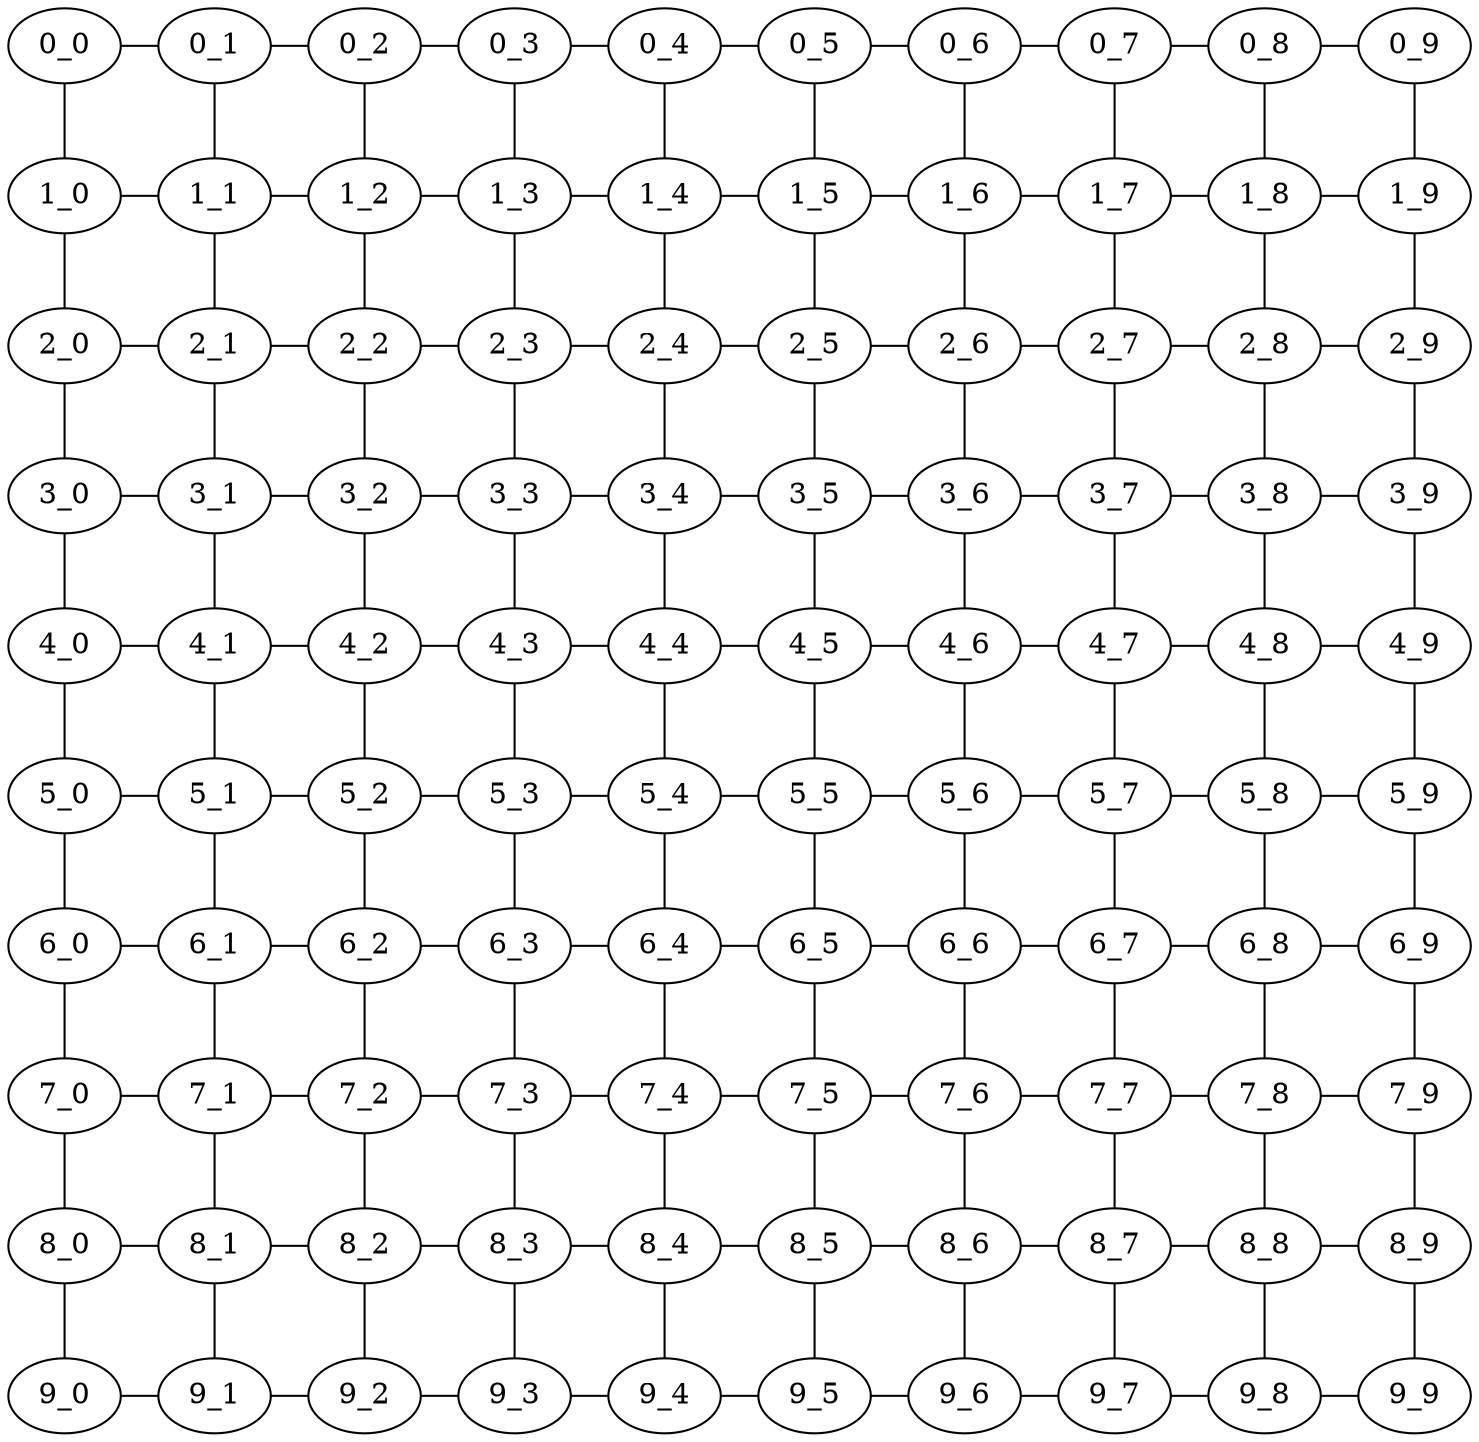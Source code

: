 strict graph square {
	graph [bb="0,0,702,684",
		rank=same
	];
	node [label="\N"];
	subgraph level_0 {
		graph [rank=same];
		"0_0"		 [height=0.5,
			pos="27,666",
			width=0.75];
		"0_1"		 [height=0.5,
			pos="99,666",
			width=0.75];
		"0_2"		 [height=0.5,
			pos="171,666",
			width=0.75];
		"0_3"		 [height=0.5,
			pos="243,666",
			width=0.75];
		"0_4"		 [height=0.5,
			pos="315,666",
			width=0.75];
		"0_5"		 [height=0.5,
			pos="387,666",
			width=0.75];
		"0_6"		 [height=0.5,
			pos="459,666",
			width=0.75];
		"0_7"		 [height=0.5,
			pos="531,666",
			width=0.75];
		"0_8"		 [height=0.5,
			pos="603,666",
			width=0.75];
		"0_9"		 [height=0.5,
			pos="675,666",
			width=0.75];
	}
	subgraph level_1 {
		graph [rank=same];
		"1_0"		 [height=0.5,
			pos="27,594",
			width=0.75];
		"1_1"		 [height=0.5,
			pos="99,594",
			width=0.75];
		"1_2"		 [height=0.5,
			pos="171,594",
			width=0.75];
		"1_3"		 [height=0.5,
			pos="243,594",
			width=0.75];
		"1_4"		 [height=0.5,
			pos="315,594",
			width=0.75];
		"1_5"		 [height=0.5,
			pos="387,594",
			width=0.75];
		"1_6"		 [height=0.5,
			pos="459,594",
			width=0.75];
		"1_7"		 [height=0.5,
			pos="531,594",
			width=0.75];
		"1_8"		 [height=0.5,
			pos="603,594",
			width=0.75];
		"1_9"		 [height=0.5,
			pos="675,594",
			width=0.75];
	}
	subgraph level_2 {
		graph [rank=same];
		"2_0"		 [height=0.5,
			pos="27,522",
			width=0.75];
		"2_1"		 [height=0.5,
			pos="99,522",
			width=0.75];
		"2_2"		 [height=0.5,
			pos="171,522",
			width=0.75];
		"2_3"		 [height=0.5,
			pos="243,522",
			width=0.75];
		"2_4"		 [height=0.5,
			pos="315,522",
			width=0.75];
		"2_5"		 [height=0.5,
			pos="387,522",
			width=0.75];
		"2_6"		 [height=0.5,
			pos="459,522",
			width=0.75];
		"2_7"		 [height=0.5,
			pos="531,522",
			width=0.75];
		"2_8"		 [height=0.5,
			pos="603,522",
			width=0.75];
		"2_9"		 [height=0.5,
			pos="675,522",
			width=0.75];
	}
	subgraph level_3 {
		graph [rank=same];
		"3_0"		 [height=0.5,
			pos="27,450",
			width=0.75];
		"3_1"		 [height=0.5,
			pos="99,450",
			width=0.75];
		"3_2"		 [height=0.5,
			pos="171,450",
			width=0.75];
		"3_3"		 [height=0.5,
			pos="243,450",
			width=0.75];
		"3_4"		 [height=0.5,
			pos="315,450",
			width=0.75];
		"3_5"		 [height=0.5,
			pos="387,450",
			width=0.75];
		"3_6"		 [height=0.5,
			pos="459,450",
			width=0.75];
		"3_7"		 [height=0.5,
			pos="531,450",
			width=0.75];
		"3_8"		 [height=0.5,
			pos="603,450",
			width=0.75];
		"3_9"		 [height=0.5,
			pos="675,450",
			width=0.75];
	}
	subgraph level_4 {
		graph [rank=same];
		"4_0"		 [height=0.5,
			pos="27,378",
			width=0.75];
		"4_1"		 [height=0.5,
			pos="99,378",
			width=0.75];
		"4_2"		 [height=0.5,
			pos="171,378",
			width=0.75];
		"4_3"		 [height=0.5,
			pos="243,378",
			width=0.75];
		"4_4"		 [height=0.5,
			pos="315,378",
			width=0.75];
		"4_5"		 [height=0.5,
			pos="387,378",
			width=0.75];
		"4_6"		 [height=0.5,
			pos="459,378",
			width=0.75];
		"4_7"		 [height=0.5,
			pos="531,378",
			width=0.75];
		"4_8"		 [height=0.5,
			pos="603,378",
			width=0.75];
		"4_9"		 [height=0.5,
			pos="675,378",
			width=0.75];
	}
	subgraph level_5 {
		graph [rank=same];
		"5_0"		 [height=0.5,
			pos="27,306",
			width=0.75];
		"5_1"		 [height=0.5,
			pos="99,306",
			width=0.75];
		"5_2"		 [height=0.5,
			pos="171,306",
			width=0.75];
		"5_3"		 [height=0.5,
			pos="243,306",
			width=0.75];
		"5_4"		 [height=0.5,
			pos="315,306",
			width=0.75];
		"5_5"		 [height=0.5,
			pos="387,306",
			width=0.75];
		"5_6"		 [height=0.5,
			pos="459,306",
			width=0.75];
		"5_7"		 [height=0.5,
			pos="531,306",
			width=0.75];
		"5_8"		 [height=0.5,
			pos="603,306",
			width=0.75];
		"5_9"		 [height=0.5,
			pos="675,306",
			width=0.75];
	}
	subgraph level_6 {
		graph [rank=same];
		"6_0"		 [height=0.5,
			pos="27,234",
			width=0.75];
		"6_1"		 [height=0.5,
			pos="99,234",
			width=0.75];
		"6_2"		 [height=0.5,
			pos="171,234",
			width=0.75];
		"6_3"		 [height=0.5,
			pos="243,234",
			width=0.75];
		"6_4"		 [height=0.5,
			pos="315,234",
			width=0.75];
		"6_5"		 [height=0.5,
			pos="387,234",
			width=0.75];
		"6_6"		 [height=0.5,
			pos="459,234",
			width=0.75];
		"6_7"		 [height=0.5,
			pos="531,234",
			width=0.75];
		"6_8"		 [height=0.5,
			pos="603,234",
			width=0.75];
		"6_9"		 [height=0.5,
			pos="675,234",
			width=0.75];
	}
	subgraph level_7 {
		graph [rank=same];
		"7_0"		 [height=0.5,
			pos="27,162",
			width=0.75];
		"7_1"		 [height=0.5,
			pos="99,162",
			width=0.75];
		"7_2"		 [height=0.5,
			pos="171,162",
			width=0.75];
		"7_3"		 [height=0.5,
			pos="243,162",
			width=0.75];
		"7_4"		 [height=0.5,
			pos="315,162",
			width=0.75];
		"7_5"		 [height=0.5,
			pos="387,162",
			width=0.75];
		"7_6"		 [height=0.5,
			pos="459,162",
			width=0.75];
		"7_7"		 [height=0.5,
			pos="531,162",
			width=0.75];
		"7_8"		 [height=0.5,
			pos="603,162",
			width=0.75];
		"7_9"		 [height=0.5,
			pos="675,162",
			width=0.75];
	}
	subgraph level_8 {
		graph [rank=same];
		"8_0"		 [height=0.5,
			pos="27,90",
			width=0.75];
		"8_1"		 [height=0.5,
			pos="99,90",
			width=0.75];
		"8_2"		 [height=0.5,
			pos="171,90",
			width=0.75];
		"8_3"		 [height=0.5,
			pos="243,90",
			width=0.75];
		"8_4"		 [height=0.5,
			pos="315,90",
			width=0.75];
		"8_5"		 [height=0.5,
			pos="387,90",
			width=0.75];
		"8_6"		 [height=0.5,
			pos="459,90",
			width=0.75];
		"8_7"		 [height=0.5,
			pos="531,90",
			width=0.75];
		"8_8"		 [height=0.5,
			pos="603,90",
			width=0.75];
		"8_9"		 [height=0.5,
			pos="675,90",
			width=0.75];
	}
	subgraph level_9 {
		graph [rank=same];
		"9_0"		 [height=0.5,
			pos="27,18",
			width=0.75];
		"9_1"		 [height=0.5,
			pos="99,18",
			width=0.75];
		"9_2"		 [height=0.5,
			pos="171,18",
			width=0.75];
		"9_3"		 [height=0.5,
			pos="243,18",
			width=0.75];
		"9_4"		 [height=0.5,
			pos="315,18",
			width=0.75];
		"9_5"		 [height=0.5,
			pos="387,18",
			width=0.75];
		"9_6"		 [height=0.5,
			pos="459,18",
			width=0.75];
		"9_7"		 [height=0.5,
			pos="531,18",
			width=0.75];
		"9_8"		 [height=0.5,
			pos="603,18",
			width=0.75];
		"9_9"		 [height=0.5,
			pos="675,18",
			width=0.75];
	}
	"0_0" -- "0_1"	 [pos="54,666 59.977,666 65.953,666 71.93,666"];
	"0_0" -- "1_0"	 [pos="27,647.83 27,637 27,623.29 27,612.41"];
	"0_1" -- "0_2"	 [pos="126,666 131.98,666 137.95,666 143.93,666"];
	"0_1" -- "1_1"	 [pos="99,647.83 99,637 99,623.29 99,612.41"];
	"0_2" -- "0_3"	 [pos="198,666 203.98,666 209.95,666 215.93,666"];
	"0_2" -- "1_2"	 [pos="171,647.83 171,637 171,623.29 171,612.41"];
	"0_3" -- "0_4"	 [pos="270,666 275.98,666 281.95,666 287.93,666"];
	"0_3" -- "1_3"	 [pos="243,647.83 243,637 243,623.29 243,612.41"];
	"0_4" -- "0_5"	 [pos="342,666 347.98,666 353.95,666 359.93,666"];
	"0_4" -- "1_4"	 [pos="315,647.83 315,637 315,623.29 315,612.41"];
	"0_5" -- "0_6"	 [pos="414,666 419.98,666 425.95,666 431.93,666"];
	"0_5" -- "1_5"	 [pos="387,647.83 387,637 387,623.29 387,612.41"];
	"0_6" -- "0_7"	 [pos="486,666 491.98,666 497.95,666 503.93,666"];
	"0_6" -- "1_6"	 [pos="459,647.83 459,637 459,623.29 459,612.41"];
	"0_7" -- "0_8"	 [pos="558,666 563.98,666 569.95,666 575.93,666"];
	"0_7" -- "1_7"	 [pos="531,647.83 531,637 531,623.29 531,612.41"];
	"0_8" -- "0_9"	 [pos="630,666 635.98,666 641.95,666 647.93,666"];
	"0_8" -- "1_8"	 [pos="603,647.83 603,637 603,623.29 603,612.41"];
	"0_9" -- "1_9"	 [pos="675,647.83 675,637 675,623.29 675,612.41"];
	"1_0" -- "1_1"	 [pos="54,594 59.977,594 65.953,594 71.93,594"];
	"1_0" -- "2_0"	 [pos="27,575.83 27,565 27,551.29 27,540.41"];
	"1_1" -- "1_2"	 [pos="126,594 131.98,594 137.95,594 143.93,594"];
	"1_1" -- "2_1"	 [pos="99,575.83 99,565 99,551.29 99,540.41"];
	"1_2" -- "1_3"	 [pos="198,594 203.98,594 209.95,594 215.93,594"];
	"1_2" -- "2_2"	 [pos="171,575.83 171,565 171,551.29 171,540.41"];
	"1_3" -- "1_4"	 [pos="270,594 275.98,594 281.95,594 287.93,594"];
	"1_3" -- "2_3"	 [pos="243,575.83 243,565 243,551.29 243,540.41"];
	"1_4" -- "1_5"	 [pos="342,594 347.98,594 353.95,594 359.93,594"];
	"1_4" -- "2_4"	 [pos="315,575.83 315,565 315,551.29 315,540.41"];
	"1_5" -- "1_6"	 [pos="414,594 419.98,594 425.95,594 431.93,594"];
	"1_5" -- "2_5"	 [pos="387,575.83 387,565 387,551.29 387,540.41"];
	"1_6" -- "1_7"	 [pos="486,594 491.98,594 497.95,594 503.93,594"];
	"1_6" -- "2_6"	 [pos="459,575.83 459,565 459,551.29 459,540.41"];
	"1_7" -- "1_8"	 [pos="558,594 563.98,594 569.95,594 575.93,594"];
	"1_7" -- "2_7"	 [pos="531,575.83 531,565 531,551.29 531,540.41"];
	"1_8" -- "1_9"	 [pos="630,594 635.98,594 641.95,594 647.93,594"];
	"1_8" -- "2_8"	 [pos="603,575.83 603,565 603,551.29 603,540.41"];
	"1_9" -- "2_9"	 [pos="675,575.83 675,565 675,551.29 675,540.41"];
	"2_0" -- "2_1"	 [pos="54,522 59.977,522 65.953,522 71.93,522"];
	"2_0" -- "3_0"	 [pos="27,503.83 27,493 27,479.29 27,468.41"];
	"2_1" -- "2_2"	 [pos="126,522 131.98,522 137.95,522 143.93,522"];
	"2_1" -- "3_1"	 [pos="99,503.83 99,493 99,479.29 99,468.41"];
	"2_2" -- "2_3"	 [pos="198,522 203.98,522 209.95,522 215.93,522"];
	"2_2" -- "3_2"	 [pos="171,503.83 171,493 171,479.29 171,468.41"];
	"2_3" -- "2_4"	 [pos="270,522 275.98,522 281.95,522 287.93,522"];
	"2_3" -- "3_3"	 [pos="243,503.83 243,493 243,479.29 243,468.41"];
	"2_4" -- "2_5"	 [pos="342,522 347.98,522 353.95,522 359.93,522"];
	"2_4" -- "3_4"	 [pos="315,503.83 315,493 315,479.29 315,468.41"];
	"2_5" -- "2_6"	 [pos="414,522 419.98,522 425.95,522 431.93,522"];
	"2_5" -- "3_5"	 [pos="387,503.83 387,493 387,479.29 387,468.41"];
	"2_6" -- "2_7"	 [pos="486,522 491.98,522 497.95,522 503.93,522"];
	"2_6" -- "3_6"	 [pos="459,503.83 459,493 459,479.29 459,468.41"];
	"2_7" -- "2_8"	 [pos="558,522 563.98,522 569.95,522 575.93,522"];
	"2_7" -- "3_7"	 [pos="531,503.83 531,493 531,479.29 531,468.41"];
	"2_8" -- "2_9"	 [pos="630,522 635.98,522 641.95,522 647.93,522"];
	"2_8" -- "3_8"	 [pos="603,503.83 603,493 603,479.29 603,468.41"];
	"2_9" -- "3_9"	 [pos="675,503.83 675,493 675,479.29 675,468.41"];
	"3_0" -- "3_1"	 [pos="54,450 59.977,450 65.953,450 71.93,450"];
	"3_0" -- "4_0"	 [pos="27,431.83 27,421 27,407.29 27,396.41"];
	"3_1" -- "3_2"	 [pos="126,450 131.98,450 137.95,450 143.93,450"];
	"3_1" -- "4_1"	 [pos="99,431.83 99,421 99,407.29 99,396.41"];
	"3_2" -- "3_3"	 [pos="198,450 203.98,450 209.95,450 215.93,450"];
	"3_2" -- "4_2"	 [pos="171,431.83 171,421 171,407.29 171,396.41"];
	"3_3" -- "3_4"	 [pos="270,450 275.98,450 281.95,450 287.93,450"];
	"3_3" -- "4_3"	 [pos="243,431.83 243,421 243,407.29 243,396.41"];
	"3_4" -- "3_5"	 [pos="342,450 347.98,450 353.95,450 359.93,450"];
	"3_4" -- "4_4"	 [pos="315,431.83 315,421 315,407.29 315,396.41"];
	"3_5" -- "3_6"	 [pos="414,450 419.98,450 425.95,450 431.93,450"];
	"3_5" -- "4_5"	 [pos="387,431.83 387,421 387,407.29 387,396.41"];
	"3_6" -- "3_7"	 [pos="486,450 491.98,450 497.95,450 503.93,450"];
	"3_6" -- "4_6"	 [pos="459,431.83 459,421 459,407.29 459,396.41"];
	"3_7" -- "3_8"	 [pos="558,450 563.98,450 569.95,450 575.93,450"];
	"3_7" -- "4_7"	 [pos="531,431.83 531,421 531,407.29 531,396.41"];
	"3_8" -- "3_9"	 [pos="630,450 635.98,450 641.95,450 647.93,450"];
	"3_8" -- "4_8"	 [pos="603,431.83 603,421 603,407.29 603,396.41"];
	"3_9" -- "4_9"	 [pos="675,431.83 675,421 675,407.29 675,396.41"];
	"4_0" -- "4_1"	 [pos="54,378 59.977,378 65.953,378 71.93,378"];
	"4_0" -- "5_0"	 [pos="27,359.83 27,349 27,335.29 27,324.41"];
	"4_1" -- "4_2"	 [pos="126,378 131.98,378 137.95,378 143.93,378"];
	"4_1" -- "5_1"	 [pos="99,359.83 99,349 99,335.29 99,324.41"];
	"4_2" -- "4_3"	 [pos="198,378 203.98,378 209.95,378 215.93,378"];
	"4_2" -- "5_2"	 [pos="171,359.83 171,349 171,335.29 171,324.41"];
	"4_3" -- "4_4"	 [pos="270,378 275.98,378 281.95,378 287.93,378"];
	"4_3" -- "5_3"	 [pos="243,359.83 243,349 243,335.29 243,324.41"];
	"4_4" -- "4_5"	 [pos="342,378 347.98,378 353.95,378 359.93,378"];
	"4_4" -- "5_4"	 [pos="315,359.83 315,349 315,335.29 315,324.41"];
	"4_5" -- "4_6"	 [pos="414,378 419.98,378 425.95,378 431.93,378"];
	"4_5" -- "5_5"	 [pos="387,359.83 387,349 387,335.29 387,324.41"];
	"4_6" -- "4_7"	 [pos="486,378 491.98,378 497.95,378 503.93,378"];
	"4_6" -- "5_6"	 [pos="459,359.83 459,349 459,335.29 459,324.41"];
	"4_7" -- "4_8"	 [pos="558,378 563.98,378 569.95,378 575.93,378"];
	"4_7" -- "5_7"	 [pos="531,359.83 531,349 531,335.29 531,324.41"];
	"4_8" -- "4_9"	 [pos="630,378 635.98,378 641.95,378 647.93,378"];
	"4_8" -- "5_8"	 [pos="603,359.83 603,349 603,335.29 603,324.41"];
	"4_9" -- "5_9"	 [pos="675,359.83 675,349 675,335.29 675,324.41"];
	"5_0" -- "5_1"	 [pos="54,306 59.977,306 65.953,306 71.93,306"];
	"5_0" -- "6_0"	 [pos="27,287.83 27,277 27,263.29 27,252.41"];
	"5_1" -- "5_2"	 [pos="126,306 131.98,306 137.95,306 143.93,306"];
	"5_1" -- "6_1"	 [pos="99,287.83 99,277 99,263.29 99,252.41"];
	"5_2" -- "5_3"	 [pos="198,306 203.98,306 209.95,306 215.93,306"];
	"5_2" -- "6_2"	 [pos="171,287.83 171,277 171,263.29 171,252.41"];
	"5_3" -- "5_4"	 [pos="270,306 275.98,306 281.95,306 287.93,306"];
	"5_3" -- "6_3"	 [pos="243,287.83 243,277 243,263.29 243,252.41"];
	"5_4" -- "5_5"	 [pos="342,306 347.98,306 353.95,306 359.93,306"];
	"5_4" -- "6_4"	 [pos="315,287.83 315,277 315,263.29 315,252.41"];
	"5_5" -- "5_6"	 [pos="414,306 419.98,306 425.95,306 431.93,306"];
	"5_5" -- "6_5"	 [pos="387,287.83 387,277 387,263.29 387,252.41"];
	"5_6" -- "5_7"	 [pos="486,306 491.98,306 497.95,306 503.93,306"];
	"5_6" -- "6_6"	 [pos="459,287.83 459,277 459,263.29 459,252.41"];
	"5_7" -- "5_8"	 [pos="558,306 563.98,306 569.95,306 575.93,306"];
	"5_7" -- "6_7"	 [pos="531,287.83 531,277 531,263.29 531,252.41"];
	"5_8" -- "5_9"	 [pos="630,306 635.98,306 641.95,306 647.93,306"];
	"5_8" -- "6_8"	 [pos="603,287.83 603,277 603,263.29 603,252.41"];
	"5_9" -- "6_9"	 [pos="675,287.83 675,277 675,263.29 675,252.41"];
	"6_0" -- "6_1"	 [pos="54,234 59.977,234 65.953,234 71.93,234"];
	"6_0" -- "7_0"	 [pos="27,215.83 27,205 27,191.29 27,180.41"];
	"6_1" -- "6_2"	 [pos="126,234 131.98,234 137.95,234 143.93,234"];
	"6_1" -- "7_1"	 [pos="99,215.83 99,205 99,191.29 99,180.41"];
	"6_2" -- "6_3"	 [pos="198,234 203.98,234 209.95,234 215.93,234"];
	"6_2" -- "7_2"	 [pos="171,215.83 171,205 171,191.29 171,180.41"];
	"6_3" -- "6_4"	 [pos="270,234 275.98,234 281.95,234 287.93,234"];
	"6_3" -- "7_3"	 [pos="243,215.83 243,205 243,191.29 243,180.41"];
	"6_4" -- "6_5"	 [pos="342,234 347.98,234 353.95,234 359.93,234"];
	"6_4" -- "7_4"	 [pos="315,215.83 315,205 315,191.29 315,180.41"];
	"6_5" -- "6_6"	 [pos="414,234 419.98,234 425.95,234 431.93,234"];
	"6_5" -- "7_5"	 [pos="387,215.83 387,205 387,191.29 387,180.41"];
	"6_6" -- "6_7"	 [pos="486,234 491.98,234 497.95,234 503.93,234"];
	"6_6" -- "7_6"	 [pos="459,215.83 459,205 459,191.29 459,180.41"];
	"6_7" -- "6_8"	 [pos="558,234 563.98,234 569.95,234 575.93,234"];
	"6_7" -- "7_7"	 [pos="531,215.83 531,205 531,191.29 531,180.41"];
	"6_8" -- "6_9"	 [pos="630,234 635.98,234 641.95,234 647.93,234"];
	"6_8" -- "7_8"	 [pos="603,215.83 603,205 603,191.29 603,180.41"];
	"6_9" -- "7_9"	 [pos="675,215.83 675,205 675,191.29 675,180.41"];
	"7_0" -- "7_1"	 [pos="54,162 59.977,162 65.953,162 71.93,162"];
	"7_0" -- "8_0"	 [pos="27,143.83 27,133 27,119.29 27,108.41"];
	"7_1" -- "7_2"	 [pos="126,162 131.98,162 137.95,162 143.93,162"];
	"7_1" -- "8_1"	 [pos="99,143.83 99,133 99,119.29 99,108.41"];
	"7_2" -- "7_3"	 [pos="198,162 203.98,162 209.95,162 215.93,162"];
	"7_2" -- "8_2"	 [pos="171,143.83 171,133 171,119.29 171,108.41"];
	"7_3" -- "7_4"	 [pos="270,162 275.98,162 281.95,162 287.93,162"];
	"7_3" -- "8_3"	 [pos="243,143.83 243,133 243,119.29 243,108.41"];
	"7_4" -- "7_5"	 [pos="342,162 347.98,162 353.95,162 359.93,162"];
	"7_4" -- "8_4"	 [pos="315,143.83 315,133 315,119.29 315,108.41"];
	"7_5" -- "7_6"	 [pos="414,162 419.98,162 425.95,162 431.93,162"];
	"7_5" -- "8_5"	 [pos="387,143.83 387,133 387,119.29 387,108.41"];
	"7_6" -- "7_7"	 [pos="486,162 491.98,162 497.95,162 503.93,162"];
	"7_6" -- "8_6"	 [pos="459,143.83 459,133 459,119.29 459,108.41"];
	"7_7" -- "7_8"	 [pos="558,162 563.98,162 569.95,162 575.93,162"];
	"7_7" -- "8_7"	 [pos="531,143.83 531,133 531,119.29 531,108.41"];
	"7_8" -- "7_9"	 [pos="630,162 635.98,162 641.95,162 647.93,162"];
	"7_8" -- "8_8"	 [pos="603,143.83 603,133 603,119.29 603,108.41"];
	"7_9" -- "8_9"	 [pos="675,143.83 675,133 675,119.29 675,108.41"];
	"8_0" -- "8_1"	 [pos="54,90 59.977,90 65.953,90 71.93,90"];
	"8_0" -- "9_0"	 [pos="27,71.831 27,61 27,47.288 27,36.413"];
	"8_1" -- "8_2"	 [pos="126,90 131.98,90 137.95,90 143.93,90"];
	"8_1" -- "9_1"	 [pos="99,71.831 99,61 99,47.288 99,36.413"];
	"8_2" -- "8_3"	 [pos="198,90 203.98,90 209.95,90 215.93,90"];
	"8_2" -- "9_2"	 [pos="171,71.831 171,61 171,47.288 171,36.413"];
	"8_3" -- "8_4"	 [pos="270,90 275.98,90 281.95,90 287.93,90"];
	"8_3" -- "9_3"	 [pos="243,71.831 243,61 243,47.288 243,36.413"];
	"8_4" -- "8_5"	 [pos="342,90 347.98,90 353.95,90 359.93,90"];
	"8_4" -- "9_4"	 [pos="315,71.831 315,61 315,47.288 315,36.413"];
	"8_5" -- "8_6"	 [pos="414,90 419.98,90 425.95,90 431.93,90"];
	"8_5" -- "9_5"	 [pos="387,71.831 387,61 387,47.288 387,36.413"];
	"8_6" -- "8_7"	 [pos="486,90 491.98,90 497.95,90 503.93,90"];
	"8_6" -- "9_6"	 [pos="459,71.831 459,61 459,47.288 459,36.413"];
	"8_7" -- "8_8"	 [pos="558,90 563.98,90 569.95,90 575.93,90"];
	"8_7" -- "9_7"	 [pos="531,71.831 531,61 531,47.288 531,36.413"];
	"8_8" -- "8_9"	 [pos="630,90 635.98,90 641.95,90 647.93,90"];
	"8_8" -- "9_8"	 [pos="603,71.831 603,61 603,47.288 603,36.413"];
	"8_9" -- "9_9"	 [pos="675,71.831 675,61 675,47.288 675,36.413"];
	"9_0" -- "9_1"	 [pos="54,18 59.977,18 65.953,18 71.93,18"];
	"9_1" -- "9_2"	 [pos="126,18 131.98,18 137.95,18 143.93,18"];
	"9_2" -- "9_3"	 [pos="198,18 203.98,18 209.95,18 215.93,18"];
	"9_3" -- "9_4"	 [pos="270,18 275.98,18 281.95,18 287.93,18"];
	"9_4" -- "9_5"	 [pos="342,18 347.98,18 353.95,18 359.93,18"];
	"9_5" -- "9_6"	 [pos="414,18 419.98,18 425.95,18 431.93,18"];
	"9_6" -- "9_7"	 [pos="486,18 491.98,18 497.95,18 503.93,18"];
	"9_7" -- "9_8"	 [pos="558,18 563.98,18 569.95,18 575.93,18"];
	"9_8" -- "9_9"	 [pos="630,18 635.98,18 641.95,18 647.93,18"];
}
